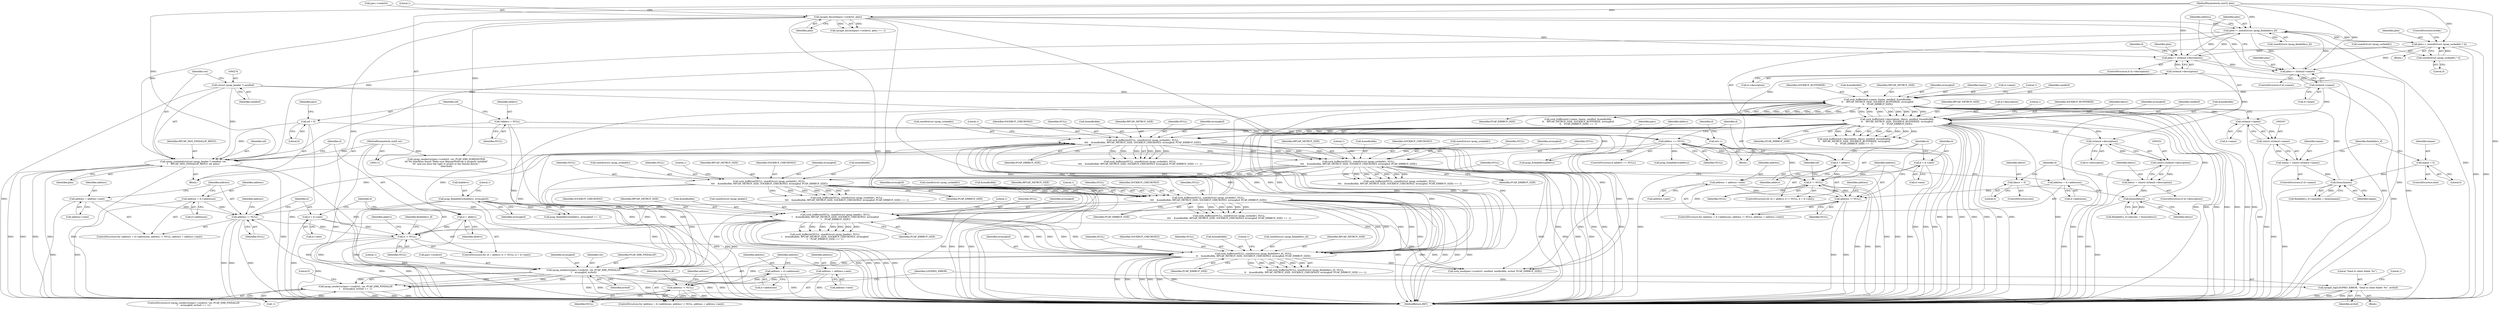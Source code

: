 digraph "1_libpcap_617b12c0339db4891d117b661982126c495439ea@API" {
"1000632" [label="(Call,rpcap_senderror(pars->sockctrl, ver, PCAP_ERR_FINDALLIF,\n\t    errmsgbuf, errbuf))"];
"1000137" [label="(Call,rpcapd_discard(pars->sockctrl, plen))"];
"1000115" [label="(MethodParameterIn,uint32 plen)"];
"1000272" [label="(Call,rpcap_createhdr((struct rpcap_header *) sendbuf, ver,\n\t    RPCAP_MSG_FINDALLIF_REPLY, nif, plen))"];
"1000273" [label="(Call,(struct rpcap_header *) sendbuf)"];
"1000113" [label="(MethodParameterIn,uint8 ver)"];
"1000132" [label="(Call,nif = 0)"];
"1000197" [label="(Call,nif++)"];
"1000247" [label="(Call,plen+= (sizeof(struct rpcap_sockaddr) * 4))"];
"1000249" [label="(Call,sizeof(struct rpcap_sockaddr) * 4)"];
"1000219" [label="(Call,plen+= sizeof(struct rpcap_findalldevs_if))"];
"1000213" [label="(Call,plen+= strlen(d->name))"];
"1000215" [label="(Call,strlen(d->name))"];
"1000203" [label="(Call,plen+= strlen(d->description))"];
"1000205" [label="(Call,strlen(d->description))"];
"1000484" [label="(Call,sock_bufferize(NULL, sizeof(struct rpcap_sockaddr), NULL,\n\t\t\t\t    &sendbufidx, RPCAP_NETBUF_SIZE, SOCKBUF_CHECKONLY, errmsgbuf, PCAP_ERRBUF_SIZE))"];
"1000455" [label="(Call,address != NULL)"];
"1000458" [label="(Call,address = address->next)"];
"1000450" [label="(Call,address = d->addresses)"];
"1000382" [label="(Call,address != NULL)"];
"1000377" [label="(Call,address = d->addresses)"];
"1000385" [label="(Call,address = address->next)"];
"1000305" [label="(Call,sock_bufferize(NULL, sizeof(struct rpcap_findalldevs_if), NULL,\n\t\t    &sendbufidx, RPCAP_NETBUF_SIZE, SOCKBUF_CHECKONLY, errmsgbuf, PCAP_ERRBUF_SIZE))"];
"1000284" [label="(Call,d != NULL)"];
"1000281" [label="(Call,d = alldevs)"];
"1000158" [label="(Call,alldevs == NULL)"];
"1000125" [label="(Call,*alldevs = NULL)"];
"1000287" [label="(Call,d = d->next)"];
"1000258" [label="(Call,sock_bufferize(NULL, sizeof(struct rpcap_header), NULL,\n\t    &sendbufidx, RPCAP_NETBUF_SIZE, SOCKBUF_CHECKONLY, errmsgbuf,\n\t    PCAP_ERRBUF_SIZE))"];
"1000188" [label="(Call,d != NULL)"];
"1000185" [label="(Call,d = alldevs)"];
"1000191" [label="(Call,d = d->next)"];
"1000229" [label="(Call,address != NULL)"];
"1000224" [label="(Call,address = d->addresses)"];
"1000232" [label="(Call,address = address->next)"];
"1000150" [label="(Call,pcap_findalldevs(&alldevs, errmsgbuf))"];
"1000577" [label="(Call,sock_bufferize(NULL, sizeof(struct rpcap_sockaddr), NULL,\n\t\t\t\t    &sendbufidx, RPCAP_NETBUF_SIZE, SOCKBUF_CHECKONLY, errmsgbuf, PCAP_ERRBUF_SIZE))"];
"1000546" [label="(Call,sock_bufferize(NULL, sizeof(struct rpcap_sockaddr), NULL,\n\t\t\t\t    &sendbufidx, RPCAP_NETBUF_SIZE, SOCKBUF_CHECKONLY, errmsgbuf, PCAP_ERRBUF_SIZE))"];
"1000515" [label="(Call,sock_bufferize(NULL, sizeof(struct rpcap_sockaddr), NULL,\n\t\t\t\t    &sendbufidx, RPCAP_NETBUF_SIZE, SOCKBUF_CHECKONLY, errmsgbuf, PCAP_ERRBUF_SIZE))"];
"1000434" [label="(Call,sock_bufferize(d->description, ldescr, sendbuf, &sendbufidx,\n\t\t    RPCAP_NETBUF_SIZE, SOCKBUF_BUFFERIZE, errmsgbuf,\n\t\t    PCAP_ERRBUF_SIZE))"];
"1000332" [label="(Call,strlen(d->description))"];
"1000360" [label="(Call,htons(ldescr))"];
"1000337" [label="(Call,ldescr = 0)"];
"1000328" [label="(Call,ldescr = (short) strlen(d->description))"];
"1000330" [label="(Call,(short) strlen(d->description))"];
"1000417" [label="(Call,sock_bufferize(d->name, lname, sendbuf, &sendbufidx,\n\t\t    RPCAP_NETBUF_SIZE, SOCKBUF_BUFFERIZE, errmsgbuf,\n\t\t    PCAP_ERRBUF_SIZE))"];
"1000348" [label="(Call,strlen(d->name))"];
"1000366" [label="(Call,htons(lname))"];
"1000353" [label="(Call,lname = 0)"];
"1000344" [label="(Call,lname = (short) strlen(d->name))"];
"1000346" [label="(Call,(short) strlen(d->name))"];
"1000631" [label="(Call,rpcap_senderror(pars->sockctrl, ver, PCAP_ERR_FINDALLIF,\n\t    errmsgbuf, errbuf) == -1)"];
"1000643" [label="(Call,rpcapd_log(LOGPRIO_ERROR, \"Send to client failed: %s\", errbuf))"];
"1000385" [label="(Call,address = address->next)"];
"1000486" [label="(Call,sizeof(struct rpcap_sockaddr))"];
"1000445" [label="(Identifier,PCAP_ERRBUF_SIZE)"];
"1000349" [label="(Call,d->name)"];
"1000220" [label="(Identifier,plen)"];
"1000315" [label="(Identifier,PCAP_ERRBUF_SIZE)"];
"1000258" [label="(Call,sock_bufferize(NULL, sizeof(struct rpcap_header), NULL,\n\t    &sendbufidx, RPCAP_NETBUF_SIZE, SOCKBUF_CHECKONLY, errmsgbuf,\n\t    PCAP_ERRBUF_SIZE))"];
"1000646" [label="(Identifier,errbuf)"];
"1000314" [label="(Identifier,errmsgbuf)"];
"1000186" [label="(Identifier,d)"];
"1000257" [label="(Call,sock_bufferize(NULL, sizeof(struct rpcap_header), NULL,\n\t    &sendbufidx, RPCAP_NETBUF_SIZE, SOCKBUF_CHECKONLY, errmsgbuf,\n\t    PCAP_ERRBUF_SIZE) == -1)"];
"1000273" [label="(Call,(struct rpcap_header *) sendbuf)"];
"1000232" [label="(Call,address = address->next)"];
"1000151" [label="(Call,&alldevs)"];
"1000522" [label="(Identifier,RPCAP_NETBUF_SIZE)"];
"1000137" [label="(Call,rpcapd_discard(pars->sockctrl, plen))"];
"1000422" [label="(Identifier,sendbuf)"];
"1000386" [label="(Identifier,address)"];
"1000270" [label="(Literal,1)"];
"1000652" [label="(MethodReturn,RET)"];
"1000277" [label="(Identifier,RPCAP_MSG_FINDALLIF_REPLY)"];
"1000141" [label="(Identifier,plen)"];
"1000213" [label="(Call,plen+= strlen(d->name))"];
"1000219" [label="(Call,plen+= sizeof(struct rpcap_findalldevs_if))"];
"1000636" [label="(Identifier,ver)"];
"1000468" [label="(Identifier,address)"];
"1000494" [label="(Identifier,PCAP_ERRBUF_SIZE)"];
"1000548" [label="(Call,sizeof(struct rpcap_sockaddr))"];
"1000346" [label="(Call,(short) strlen(d->name))"];
"1000460" [label="(Call,address->next)"];
"1000211" [label="(Identifier,d)"];
"1000344" [label="(Call,lname = (short) strlen(d->name))"];
"1000265" [label="(Identifier,RPCAP_NETBUF_SIZE)"];
"1000304" [label="(Call,sock_bufferize(NULL, sizeof(struct rpcap_findalldevs_if), NULL,\n\t\t    &sendbufidx, RPCAP_NETBUF_SIZE, SOCKBUF_CHECKONLY, errmsgbuf, PCAP_ERRBUF_SIZE) == -1)"];
"1000514" [label="(Call,sock_bufferize(NULL, sizeof(struct rpcap_sockaddr), NULL,\n\t\t\t\t    &sendbufidx, RPCAP_NETBUF_SIZE, SOCKBUF_CHECKONLY, errmsgbuf, PCAP_ERRBUF_SIZE) == -1)"];
"1000275" [label="(Identifier,sendbuf)"];
"1000233" [label="(Identifier,address)"];
"1000116" [label="(Block,)"];
"1000241" [label="(Identifier,address)"];
"1000587" [label="(Identifier,PCAP_ERRBUF_SIZE)"];
"1000426" [label="(Identifier,SOCKBUF_BUFFERIZE)"];
"1000578" [label="(Identifier,NULL)"];
"1000115" [label="(MethodParameterIn,uint32 plen)"];
"1000306" [label="(Identifier,NULL)"];
"1000585" [label="(Identifier,SOCKBUF_CHECKONLY)"];
"1000639" [label="(Identifier,errbuf)"];
"1000132" [label="(Call,nif = 0)"];
"1000313" [label="(Identifier,SOCKBUF_CHECKONLY)"];
"1000447" [label="(Literal,1)"];
"1000209" [label="(ControlStructure,if (d->name))"];
"1000234" [label="(Call,address->next)"];
"1000356" [label="(Call,findalldevs_if->desclen = htons(ldescr))"];
"1000484" [label="(Call,sock_bufferize(NULL, sizeof(struct rpcap_sockaddr), NULL,\n\t\t\t\t    &sendbufidx, RPCAP_NETBUF_SIZE, SOCKBUF_CHECKONLY, errmsgbuf, PCAP_ERRBUF_SIZE))"];
"1000328" [label="(Call,ldescr = (short) strlen(d->description))"];
"1000379" [label="(Call,d->addresses)"];
"1000581" [label="(Identifier,NULL)"];
"1000352" [label="(ControlStructure,else)"];
"1000456" [label="(Identifier,address)"];
"1000126" [label="(Identifier,alldevs)"];
"1000637" [label="(Identifier,PCAP_ERR_FINDALLIF)"];
"1000287" [label="(Call,d = d->next)"];
"1000362" [label="(Call,findalldevs_if->namelen = htons(lname))"];
"1000247" [label="(Call,plen+= (sizeof(struct rpcap_sockaddr) * 4))"];
"1000649" [label="(Literal,1)"];
"1000367" [label="(Identifier,lname)"];
"1000143" [label="(Literal,1)"];
"1000252" [label="(Literal,4)"];
"1000496" [label="(Literal,1)"];
"1000215" [label="(Call,strlen(d->name))"];
"1000483" [label="(Call,sock_bufferize(NULL, sizeof(struct rpcap_sockaddr), NULL,\n\t\t\t\t    &sendbufidx, RPCAP_NETBUF_SIZE, SOCKBUF_CHECKONLY, errmsgbuf, PCAP_ERRBUF_SIZE) == -1)"];
"1000205" [label="(Call,strlen(d->description))"];
"1000206" [label="(Call,d->description)"];
"1000248" [label="(Identifier,plen)"];
"1000458" [label="(Call,address = address->next)"];
"1000527" [label="(Literal,1)"];
"1000443" [label="(Identifier,SOCKBUF_BUFFERIZE)"];
"1000189" [label="(Identifier,d)"];
"1000520" [label="(Call,&sendbufidx)"];
"1000340" [label="(ControlStructure,if (d->name))"];
"1000546" [label="(Call,sock_bufferize(NULL, sizeof(struct rpcap_sockaddr), NULL,\n\t\t\t\t    &sendbufidx, RPCAP_NETBUF_SIZE, SOCKBUF_CHECKONLY, errmsgbuf, PCAP_ERRBUF_SIZE))"];
"1000164" [label="(Call,rpcap_senderror(pars->sockctrl, ver, PCAP_ERR_NOREMOTEIF,\n\t\t\t\"No interfaces found! Make sure libpcap/WinPcap is properly installed\"\n\t\t\t\" and you have the right to access to the remote device.\",\n\t\t\terrbuf))"];
"1000457" [label="(Identifier,NULL)"];
"1000136" [label="(Call,rpcapd_discard(pars->sockctrl, plen) == -1)"];
"1000309" [label="(Identifier,NULL)"];
"1000216" [label="(Call,d->name)"];
"1000160" [label="(Identifier,NULL)"];
"1000492" [label="(Identifier,SOCKBUF_CHECKONLY)"];
"1000631" [label="(Call,rpcap_senderror(pars->sockctrl, ver, PCAP_ERR_FINDALLIF,\n\t    errmsgbuf, errbuf) == -1)"];
"1000488" [label="(Identifier,NULL)"];
"1000452" [label="(Call,d->addresses)"];
"1000489" [label="(Call,&sendbufidx)"];
"1000433" [label="(Call,sock_bufferize(d->description, ldescr, sendbuf, &sendbufidx,\n\t\t    RPCAP_NETBUF_SIZE, SOCKBUF_BUFFERIZE, errmsgbuf,\n\t\t    PCAP_ERRBUF_SIZE) == -1)"];
"1000423" [label="(Call,&sendbufidx)"];
"1000451" [label="(Identifier,address)"];
"1000428" [label="(Identifier,PCAP_ERRBUF_SIZE)"];
"1000149" [label="(Call,pcap_findalldevs(&alldevs, errmsgbuf) == -1)"];
"1000244" [label="(Block,)"];
"1000272" [label="(Call,rpcap_createhdr((struct rpcap_header *) sendbuf, ver,\n\t    RPCAP_MSG_FINDALLIF_REPLY, nif, plen))"];
"1000383" [label="(Identifier,address)"];
"1000263" [label="(Call,&sendbufidx)"];
"1000226" [label="(Call,d->addresses)"];
"1000438" [label="(Identifier,ldescr)"];
"1000288" [label="(Identifier,d)"];
"1000192" [label="(Identifier,d)"];
"1000547" [label="(Identifier,NULL)"];
"1000260" [label="(Call,sizeof(struct rpcap_header))"];
"1000231" [label="(Identifier,NULL)"];
"1000642" [label="(Block,)"];
"1000361" [label="(Identifier,ldescr)"];
"1000644" [label="(Identifier,LOGPRIO_ERROR)"];
"1000558" [label="(Literal,1)"];
"1000378" [label="(Identifier,address)"];
"1000310" [label="(Call,&sendbufidx)"];
"1000523" [label="(Identifier,SOCKBUF_CHECKONLY)"];
"1000425" [label="(Identifier,RPCAP_NETBUF_SIZE)"];
"1000296" [label="(Identifier,findalldevs_if)"];
"1000285" [label="(Identifier,d)"];
"1000444" [label="(Identifier,errmsgbuf)"];
"1000279" [label="(Identifier,plen)"];
"1000348" [label="(Call,strlen(d->name))"];
"1000387" [label="(Call,address->next)"];
"1000250" [label="(Call,sizeof(struct rpcap_sockaddr))"];
"1000224" [label="(Call,address = d->addresses)"];
"1000330" [label="(Call,(short) strlen(d->description))"];
"1000586" [label="(Identifier,errmsgbuf)"];
"1000427" [label="(Identifier,errmsgbuf)"];
"1000491" [label="(Identifier,RPCAP_NETBUF_SIZE)"];
"1000345" [label="(Identifier,lname)"];
"1000281" [label="(Call,d = alldevs)"];
"1000602" [label="(Identifier,alldevs)"];
"1000366" [label="(Call,htons(lname))"];
"1000360" [label="(Call,htons(ldescr))"];
"1000249" [label="(Call,sizeof(struct rpcap_sockaddr) * 4)"];
"1000545" [label="(Call,sock_bufferize(NULL, sizeof(struct rpcap_sockaddr), NULL,\n\t\t\t\t    &sendbufidx, RPCAP_NETBUF_SIZE, SOCKBUF_CHECKONLY, errmsgbuf, PCAP_ERRBUF_SIZE) == -1)"];
"1000517" [label="(Call,sizeof(struct rpcap_sockaddr))"];
"1000157" [label="(ControlStructure,if (alldevs == NULL))"];
"1000155" [label="(Literal,1)"];
"1000553" [label="(Identifier,RPCAP_NETBUF_SIZE)"];
"1000204" [label="(Identifier,plen)"];
"1000485" [label="(Identifier,NULL)"];
"1000305" [label="(Call,sock_bufferize(NULL, sizeof(struct rpcap_findalldevs_if), NULL,\n\t\t    &sendbufidx, RPCAP_NETBUF_SIZE, SOCKBUF_CHECKONLY, errmsgbuf, PCAP_ERRBUF_SIZE))"];
"1000190" [label="(Identifier,NULL)"];
"1000337" [label="(Call,ldescr = 0)"];
"1000449" [label="(ControlStructure,for (address = d->addresses; address != NULL; address = address->next))"];
"1000289" [label="(Call,d->next)"];
"1000354" [label="(Identifier,lname)"];
"1000409" [label="(Identifier,findalldevs_if)"];
"1000376" [label="(ControlStructure,for (address = d->addresses; address != NULL; address = address->next))"];
"1000230" [label="(Identifier,address)"];
"1000153" [label="(Identifier,errmsgbuf)"];
"1000133" [label="(Identifier,nif)"];
"1000554" [label="(Identifier,SOCKBUF_CHECKONLY)"];
"1000127" [label="(Identifier,NULL)"];
"1000421" [label="(Identifier,lname)"];
"1000282" [label="(Identifier,d)"];
"1000329" [label="(Identifier,ldescr)"];
"1000253" [label="(ControlStructure,break;)"];
"1000338" [label="(Identifier,ldescr)"];
"1000268" [label="(Identifier,PCAP_ERRBUF_SIZE)"];
"1000525" [label="(Identifier,PCAP_ERRBUF_SIZE)"];
"1000283" [label="(Identifier,alldevs)"];
"1000358" [label="(Identifier,findalldevs_if)"];
"1000134" [label="(Literal,0)"];
"1000280" [label="(ControlStructure,for (d = alldevs; d != NULL; d = d->next))"];
"1000516" [label="(Identifier,NULL)"];
"1000276" [label="(Identifier,ver)"];
"1000524" [label="(Identifier,errmsgbuf)"];
"1000417" [label="(Call,sock_bufferize(d->name, lname, sendbuf, &sendbufidx,\n\t\t    RPCAP_NETBUF_SIZE, SOCKBUF_BUFFERIZE, errmsgbuf,\n\t\t    PCAP_ERRBUF_SIZE))"];
"1000317" [label="(Literal,1)"];
"1000150" [label="(Call,pcap_findalldevs(&alldevs, errmsgbuf))"];
"1000601" [label="(Call,pcap_freealldevs(alldevs))"];
"1000394" [label="(Identifier,address)"];
"1000259" [label="(Identifier,NULL)"];
"1000158" [label="(Call,alldevs == NULL)"];
"1000336" [label="(ControlStructure,else)"];
"1000262" [label="(Identifier,NULL)"];
"1000384" [label="(Identifier,NULL)"];
"1000579" [label="(Call,sizeof(struct rpcap_sockaddr))"];
"1000515" [label="(Call,sock_bufferize(NULL, sizeof(struct rpcap_sockaddr), NULL,\n\t\t\t\t    &sendbufidx, RPCAP_NETBUF_SIZE, SOCKBUF_CHECKONLY, errmsgbuf, PCAP_ERRBUF_SIZE))"];
"1000641" [label="(Literal,1)"];
"1000582" [label="(Call,&sendbufidx)"];
"1000519" [label="(Identifier,NULL)"];
"1000342" [label="(Identifier,d)"];
"1000324" [label="(ControlStructure,if (d->description))"];
"1000278" [label="(Identifier,nif)"];
"1000439" [label="(Identifier,sendbuf)"];
"1000197" [label="(Call,nif++)"];
"1000139" [label="(Identifier,pars)"];
"1000166" [label="(Identifier,pars)"];
"1000188" [label="(Call,d != NULL)"];
"1000382" [label="(Call,address != NULL)"];
"1000198" [label="(Identifier,nif)"];
"1000307" [label="(Call,sizeof(struct rpcap_findalldevs_if))"];
"1000196" [label="(Block,)"];
"1000355" [label="(Literal,0)"];
"1000633" [label="(Call,pars->sockctrl)"];
"1000221" [label="(Call,sizeof(struct rpcap_findalldevs_if))"];
"1000267" [label="(Identifier,errmsgbuf)"];
"1000191" [label="(Call,d = d->next)"];
"1000643" [label="(Call,rpcapd_log(LOGPRIO_ERROR, \"Send to client failed: %s\", errbuf))"];
"1000577" [label="(Call,sock_bufferize(NULL, sizeof(struct rpcap_sockaddr), NULL,\n\t\t\t\t    &sendbufidx, RPCAP_NETBUF_SIZE, SOCKBUF_CHECKONLY, errmsgbuf, PCAP_ERRBUF_SIZE))"];
"1000576" [label="(Call,sock_bufferize(NULL, sizeof(struct rpcap_sockaddr), NULL,\n\t\t\t\t    &sendbufidx, RPCAP_NETBUF_SIZE, SOCKBUF_CHECKONLY, errmsgbuf, PCAP_ERRBUF_SIZE) == -1)"];
"1000223" [label="(ControlStructure,for (address = d->addresses; address != NULL; address = address->next))"];
"1000584" [label="(Identifier,RPCAP_NETBUF_SIZE)"];
"1000555" [label="(Identifier,errmsgbuf)"];
"1000416" [label="(Call,sock_bufferize(d->name, lname, sendbuf, &sendbufidx,\n\t\t    RPCAP_NETBUF_SIZE, SOCKBUF_BUFFERIZE, errmsgbuf,\n\t\t    PCAP_ERRBUF_SIZE) == -1)"];
"1000332" [label="(Call,strlen(d->description))"];
"1000628" [label="(Call,pcap_freealldevs(alldevs))"];
"1000284" [label="(Call,d != NULL)"];
"1000225" [label="(Identifier,address)"];
"1000286" [label="(Identifier,NULL)"];
"1000113" [label="(MethodParameterIn,uint8 ver)"];
"1000184" [label="(ControlStructure,for (d = alldevs; d != NULL; d = d->next))"];
"1000353" [label="(Call,lname = 0)"];
"1000418" [label="(Call,d->name)"];
"1000138" [label="(Call,pars->sockctrl)"];
"1000214" [label="(Identifier,plen)"];
"1000589" [label="(Literal,1)"];
"1000203" [label="(Call,plen+= strlen(d->description))"];
"1000312" [label="(Identifier,RPCAP_NETBUF_SIZE)"];
"1000229" [label="(Call,address != NULL)"];
"1000266" [label="(Identifier,SOCKBUF_CHECKONLY)"];
"1000638" [label="(Identifier,errmsgbuf)"];
"1000632" [label="(Call,rpcap_senderror(pars->sockctrl, ver, PCAP_ERR_FINDALLIF,\n\t    errmsgbuf, errbuf))"];
"1000159" [label="(Identifier,alldevs)"];
"1000125" [label="(Call,*alldevs = NULL)"];
"1000187" [label="(Identifier,alldevs)"];
"1000556" [label="(Identifier,PCAP_ERRBUF_SIZE)"];
"1000377" [label="(Call,address = d->addresses)"];
"1000630" [label="(ControlStructure,if (rpcap_senderror(pars->sockctrl, ver, PCAP_ERR_FINDALLIF,\n\t    errmsgbuf, errbuf) == -1))"];
"1000551" [label="(Call,&sendbufidx)"];
"1000493" [label="(Identifier,errmsgbuf)"];
"1000645" [label="(Literal,\"Send to client failed: %s\")"];
"1000434" [label="(Call,sock_bufferize(d->description, ldescr, sendbuf, &sendbufidx,\n\t\t    RPCAP_NETBUF_SIZE, SOCKBUF_BUFFERIZE, errmsgbuf,\n\t\t    PCAP_ERRBUF_SIZE))"];
"1000201" [label="(Identifier,d)"];
"1000450" [label="(Call,address = d->addresses)"];
"1000430" [label="(Literal,1)"];
"1000550" [label="(Identifier,NULL)"];
"1000440" [label="(Call,&sendbufidx)"];
"1000455" [label="(Call,address != NULL)"];
"1000333" [label="(Call,d->description)"];
"1000651" [label="(Literal,0)"];
"1000640" [label="(Call,-1)"];
"1000339" [label="(Literal,0)"];
"1000459" [label="(Identifier,address)"];
"1000442" [label="(Identifier,RPCAP_NETBUF_SIZE)"];
"1000185" [label="(Call,d = alldevs)"];
"1000199" [label="(ControlStructure,if (d->description))"];
"1000193" [label="(Call,d->next)"];
"1000435" [label="(Call,d->description)"];
"1000605" [label="(Call,sock_send(pars->sockctrl, sendbuf, sendbufidx, errbuf, PCAP_ERRBUF_SIZE))"];
"1000632" -> "1000631"  [label="AST: "];
"1000632" -> "1000639"  [label="CFG: "];
"1000633" -> "1000632"  [label="AST: "];
"1000636" -> "1000632"  [label="AST: "];
"1000637" -> "1000632"  [label="AST: "];
"1000638" -> "1000632"  [label="AST: "];
"1000639" -> "1000632"  [label="AST: "];
"1000641" -> "1000632"  [label="CFG: "];
"1000632" -> "1000652"  [label="DDG: "];
"1000632" -> "1000652"  [label="DDG: "];
"1000632" -> "1000652"  [label="DDG: "];
"1000632" -> "1000652"  [label="DDG: "];
"1000632" -> "1000652"  [label="DDG: "];
"1000632" -> "1000631"  [label="DDG: "];
"1000632" -> "1000631"  [label="DDG: "];
"1000632" -> "1000631"  [label="DDG: "];
"1000632" -> "1000631"  [label="DDG: "];
"1000632" -> "1000631"  [label="DDG: "];
"1000137" -> "1000632"  [label="DDG: "];
"1000272" -> "1000632"  [label="DDG: "];
"1000113" -> "1000632"  [label="DDG: "];
"1000484" -> "1000632"  [label="DDG: "];
"1000577" -> "1000632"  [label="DDG: "];
"1000150" -> "1000632"  [label="DDG: "];
"1000305" -> "1000632"  [label="DDG: "];
"1000434" -> "1000632"  [label="DDG: "];
"1000417" -> "1000632"  [label="DDG: "];
"1000515" -> "1000632"  [label="DDG: "];
"1000546" -> "1000632"  [label="DDG: "];
"1000258" -> "1000632"  [label="DDG: "];
"1000632" -> "1000643"  [label="DDG: "];
"1000137" -> "1000136"  [label="AST: "];
"1000137" -> "1000141"  [label="CFG: "];
"1000138" -> "1000137"  [label="AST: "];
"1000141" -> "1000137"  [label="AST: "];
"1000143" -> "1000137"  [label="CFG: "];
"1000137" -> "1000652"  [label="DDG: "];
"1000137" -> "1000652"  [label="DDG: "];
"1000137" -> "1000136"  [label="DDG: "];
"1000137" -> "1000136"  [label="DDG: "];
"1000115" -> "1000137"  [label="DDG: "];
"1000137" -> "1000164"  [label="DDG: "];
"1000137" -> "1000203"  [label="DDG: "];
"1000137" -> "1000213"  [label="DDG: "];
"1000137" -> "1000219"  [label="DDG: "];
"1000137" -> "1000272"  [label="DDG: "];
"1000137" -> "1000605"  [label="DDG: "];
"1000115" -> "1000112"  [label="AST: "];
"1000115" -> "1000652"  [label="DDG: "];
"1000115" -> "1000203"  [label="DDG: "];
"1000115" -> "1000213"  [label="DDG: "];
"1000115" -> "1000219"  [label="DDG: "];
"1000115" -> "1000247"  [label="DDG: "];
"1000115" -> "1000272"  [label="DDG: "];
"1000272" -> "1000116"  [label="AST: "];
"1000272" -> "1000279"  [label="CFG: "];
"1000273" -> "1000272"  [label="AST: "];
"1000276" -> "1000272"  [label="AST: "];
"1000277" -> "1000272"  [label="AST: "];
"1000278" -> "1000272"  [label="AST: "];
"1000279" -> "1000272"  [label="AST: "];
"1000282" -> "1000272"  [label="CFG: "];
"1000272" -> "1000652"  [label="DDG: "];
"1000272" -> "1000652"  [label="DDG: "];
"1000272" -> "1000652"  [label="DDG: "];
"1000272" -> "1000652"  [label="DDG: "];
"1000272" -> "1000652"  [label="DDG: "];
"1000272" -> "1000652"  [label="DDG: "];
"1000273" -> "1000272"  [label="DDG: "];
"1000113" -> "1000272"  [label="DDG: "];
"1000132" -> "1000272"  [label="DDG: "];
"1000197" -> "1000272"  [label="DDG: "];
"1000247" -> "1000272"  [label="DDG: "];
"1000219" -> "1000272"  [label="DDG: "];
"1000273" -> "1000275"  [label="CFG: "];
"1000274" -> "1000273"  [label="AST: "];
"1000275" -> "1000273"  [label="AST: "];
"1000276" -> "1000273"  [label="CFG: "];
"1000273" -> "1000652"  [label="DDG: "];
"1000273" -> "1000417"  [label="DDG: "];
"1000273" -> "1000605"  [label="DDG: "];
"1000113" -> "1000112"  [label="AST: "];
"1000113" -> "1000652"  [label="DDG: "];
"1000113" -> "1000164"  [label="DDG: "];
"1000132" -> "1000116"  [label="AST: "];
"1000132" -> "1000134"  [label="CFG: "];
"1000133" -> "1000132"  [label="AST: "];
"1000134" -> "1000132"  [label="AST: "];
"1000139" -> "1000132"  [label="CFG: "];
"1000132" -> "1000652"  [label="DDG: "];
"1000132" -> "1000197"  [label="DDG: "];
"1000197" -> "1000196"  [label="AST: "];
"1000197" -> "1000198"  [label="CFG: "];
"1000198" -> "1000197"  [label="AST: "];
"1000201" -> "1000197"  [label="CFG: "];
"1000197" -> "1000652"  [label="DDG: "];
"1000247" -> "1000244"  [label="AST: "];
"1000247" -> "1000249"  [label="CFG: "];
"1000248" -> "1000247"  [label="AST: "];
"1000249" -> "1000247"  [label="AST: "];
"1000253" -> "1000247"  [label="CFG: "];
"1000247" -> "1000652"  [label="DDG: "];
"1000247" -> "1000652"  [label="DDG: "];
"1000247" -> "1000203"  [label="DDG: "];
"1000247" -> "1000213"  [label="DDG: "];
"1000247" -> "1000219"  [label="DDG: "];
"1000249" -> "1000247"  [label="DDG: "];
"1000219" -> "1000247"  [label="DDG: "];
"1000249" -> "1000252"  [label="CFG: "];
"1000250" -> "1000249"  [label="AST: "];
"1000252" -> "1000249"  [label="AST: "];
"1000219" -> "1000196"  [label="AST: "];
"1000219" -> "1000221"  [label="CFG: "];
"1000220" -> "1000219"  [label="AST: "];
"1000221" -> "1000219"  [label="AST: "];
"1000225" -> "1000219"  [label="CFG: "];
"1000219" -> "1000652"  [label="DDG: "];
"1000219" -> "1000203"  [label="DDG: "];
"1000219" -> "1000213"  [label="DDG: "];
"1000213" -> "1000219"  [label="DDG: "];
"1000203" -> "1000219"  [label="DDG: "];
"1000213" -> "1000209"  [label="AST: "];
"1000213" -> "1000215"  [label="CFG: "];
"1000214" -> "1000213"  [label="AST: "];
"1000215" -> "1000213"  [label="AST: "];
"1000220" -> "1000213"  [label="CFG: "];
"1000213" -> "1000652"  [label="DDG: "];
"1000215" -> "1000213"  [label="DDG: "];
"1000203" -> "1000213"  [label="DDG: "];
"1000215" -> "1000216"  [label="CFG: "];
"1000216" -> "1000215"  [label="AST: "];
"1000215" -> "1000652"  [label="DDG: "];
"1000215" -> "1000348"  [label="DDG: "];
"1000215" -> "1000417"  [label="DDG: "];
"1000203" -> "1000199"  [label="AST: "];
"1000203" -> "1000205"  [label="CFG: "];
"1000204" -> "1000203"  [label="AST: "];
"1000205" -> "1000203"  [label="AST: "];
"1000211" -> "1000203"  [label="CFG: "];
"1000203" -> "1000652"  [label="DDG: "];
"1000205" -> "1000203"  [label="DDG: "];
"1000205" -> "1000206"  [label="CFG: "];
"1000206" -> "1000205"  [label="AST: "];
"1000205" -> "1000652"  [label="DDG: "];
"1000205" -> "1000332"  [label="DDG: "];
"1000205" -> "1000434"  [label="DDG: "];
"1000484" -> "1000483"  [label="AST: "];
"1000484" -> "1000494"  [label="CFG: "];
"1000485" -> "1000484"  [label="AST: "];
"1000486" -> "1000484"  [label="AST: "];
"1000488" -> "1000484"  [label="AST: "];
"1000489" -> "1000484"  [label="AST: "];
"1000491" -> "1000484"  [label="AST: "];
"1000492" -> "1000484"  [label="AST: "];
"1000493" -> "1000484"  [label="AST: "];
"1000494" -> "1000484"  [label="AST: "];
"1000496" -> "1000484"  [label="CFG: "];
"1000484" -> "1000652"  [label="DDG: "];
"1000484" -> "1000652"  [label="DDG: "];
"1000484" -> "1000652"  [label="DDG: "];
"1000484" -> "1000652"  [label="DDG: "];
"1000484" -> "1000652"  [label="DDG: "];
"1000484" -> "1000483"  [label="DDG: "];
"1000484" -> "1000483"  [label="DDG: "];
"1000484" -> "1000483"  [label="DDG: "];
"1000484" -> "1000483"  [label="DDG: "];
"1000484" -> "1000483"  [label="DDG: "];
"1000484" -> "1000483"  [label="DDG: "];
"1000455" -> "1000484"  [label="DDG: "];
"1000434" -> "1000484"  [label="DDG: "];
"1000434" -> "1000484"  [label="DDG: "];
"1000434" -> "1000484"  [label="DDG: "];
"1000434" -> "1000484"  [label="DDG: "];
"1000577" -> "1000484"  [label="DDG: "];
"1000577" -> "1000484"  [label="DDG: "];
"1000577" -> "1000484"  [label="DDG: "];
"1000577" -> "1000484"  [label="DDG: "];
"1000577" -> "1000484"  [label="DDG: "];
"1000305" -> "1000484"  [label="DDG: "];
"1000484" -> "1000515"  [label="DDG: "];
"1000484" -> "1000515"  [label="DDG: "];
"1000484" -> "1000515"  [label="DDG: "];
"1000484" -> "1000515"  [label="DDG: "];
"1000484" -> "1000515"  [label="DDG: "];
"1000484" -> "1000515"  [label="DDG: "];
"1000455" -> "1000449"  [label="AST: "];
"1000455" -> "1000457"  [label="CFG: "];
"1000456" -> "1000455"  [label="AST: "];
"1000457" -> "1000455"  [label="AST: "];
"1000468" -> "1000455"  [label="CFG: "];
"1000288" -> "1000455"  [label="CFG: "];
"1000455" -> "1000652"  [label="DDG: "];
"1000455" -> "1000652"  [label="DDG: "];
"1000455" -> "1000652"  [label="DDG: "];
"1000455" -> "1000284"  [label="DDG: "];
"1000458" -> "1000455"  [label="DDG: "];
"1000450" -> "1000455"  [label="DDG: "];
"1000382" -> "1000455"  [label="DDG: "];
"1000577" -> "1000455"  [label="DDG: "];
"1000458" -> "1000449"  [label="AST: "];
"1000458" -> "1000460"  [label="CFG: "];
"1000459" -> "1000458"  [label="AST: "];
"1000460" -> "1000458"  [label="AST: "];
"1000456" -> "1000458"  [label="CFG: "];
"1000458" -> "1000652"  [label="DDG: "];
"1000450" -> "1000449"  [label="AST: "];
"1000450" -> "1000452"  [label="CFG: "];
"1000451" -> "1000450"  [label="AST: "];
"1000452" -> "1000450"  [label="AST: "];
"1000456" -> "1000450"  [label="CFG: "];
"1000450" -> "1000652"  [label="DDG: "];
"1000382" -> "1000376"  [label="AST: "];
"1000382" -> "1000384"  [label="CFG: "];
"1000383" -> "1000382"  [label="AST: "];
"1000384" -> "1000382"  [label="AST: "];
"1000394" -> "1000382"  [label="CFG: "];
"1000409" -> "1000382"  [label="CFG: "];
"1000382" -> "1000652"  [label="DDG: "];
"1000382" -> "1000652"  [label="DDG: "];
"1000382" -> "1000652"  [label="DDG: "];
"1000377" -> "1000382"  [label="DDG: "];
"1000385" -> "1000382"  [label="DDG: "];
"1000305" -> "1000382"  [label="DDG: "];
"1000377" -> "1000376"  [label="AST: "];
"1000377" -> "1000379"  [label="CFG: "];
"1000378" -> "1000377"  [label="AST: "];
"1000379" -> "1000377"  [label="AST: "];
"1000383" -> "1000377"  [label="CFG: "];
"1000377" -> "1000652"  [label="DDG: "];
"1000385" -> "1000376"  [label="AST: "];
"1000385" -> "1000387"  [label="CFG: "];
"1000386" -> "1000385"  [label="AST: "];
"1000387" -> "1000385"  [label="AST: "];
"1000383" -> "1000385"  [label="CFG: "];
"1000385" -> "1000652"  [label="DDG: "];
"1000305" -> "1000304"  [label="AST: "];
"1000305" -> "1000315"  [label="CFG: "];
"1000306" -> "1000305"  [label="AST: "];
"1000307" -> "1000305"  [label="AST: "];
"1000309" -> "1000305"  [label="AST: "];
"1000310" -> "1000305"  [label="AST: "];
"1000312" -> "1000305"  [label="AST: "];
"1000313" -> "1000305"  [label="AST: "];
"1000314" -> "1000305"  [label="AST: "];
"1000315" -> "1000305"  [label="AST: "];
"1000317" -> "1000305"  [label="CFG: "];
"1000305" -> "1000652"  [label="DDG: "];
"1000305" -> "1000652"  [label="DDG: "];
"1000305" -> "1000652"  [label="DDG: "];
"1000305" -> "1000652"  [label="DDG: "];
"1000305" -> "1000652"  [label="DDG: "];
"1000305" -> "1000652"  [label="DDG: "];
"1000305" -> "1000304"  [label="DDG: "];
"1000305" -> "1000304"  [label="DDG: "];
"1000305" -> "1000304"  [label="DDG: "];
"1000305" -> "1000304"  [label="DDG: "];
"1000305" -> "1000304"  [label="DDG: "];
"1000305" -> "1000304"  [label="DDG: "];
"1000284" -> "1000305"  [label="DDG: "];
"1000434" -> "1000305"  [label="DDG: "];
"1000434" -> "1000305"  [label="DDG: "];
"1000434" -> "1000305"  [label="DDG: "];
"1000434" -> "1000305"  [label="DDG: "];
"1000258" -> "1000305"  [label="DDG: "];
"1000258" -> "1000305"  [label="DDG: "];
"1000258" -> "1000305"  [label="DDG: "];
"1000258" -> "1000305"  [label="DDG: "];
"1000258" -> "1000305"  [label="DDG: "];
"1000577" -> "1000305"  [label="DDG: "];
"1000577" -> "1000305"  [label="DDG: "];
"1000577" -> "1000305"  [label="DDG: "];
"1000577" -> "1000305"  [label="DDG: "];
"1000577" -> "1000305"  [label="DDG: "];
"1000305" -> "1000417"  [label="DDG: "];
"1000305" -> "1000417"  [label="DDG: "];
"1000305" -> "1000417"  [label="DDG: "];
"1000305" -> "1000417"  [label="DDG: "];
"1000305" -> "1000605"  [label="DDG: "];
"1000284" -> "1000280"  [label="AST: "];
"1000284" -> "1000286"  [label="CFG: "];
"1000285" -> "1000284"  [label="AST: "];
"1000286" -> "1000284"  [label="AST: "];
"1000296" -> "1000284"  [label="CFG: "];
"1000602" -> "1000284"  [label="CFG: "];
"1000284" -> "1000652"  [label="DDG: "];
"1000284" -> "1000652"  [label="DDG: "];
"1000284" -> "1000652"  [label="DDG: "];
"1000281" -> "1000284"  [label="DDG: "];
"1000287" -> "1000284"  [label="DDG: "];
"1000258" -> "1000284"  [label="DDG: "];
"1000577" -> "1000284"  [label="DDG: "];
"1000281" -> "1000280"  [label="AST: "];
"1000281" -> "1000283"  [label="CFG: "];
"1000282" -> "1000281"  [label="AST: "];
"1000283" -> "1000281"  [label="AST: "];
"1000285" -> "1000281"  [label="CFG: "];
"1000281" -> "1000652"  [label="DDG: "];
"1000158" -> "1000281"  [label="DDG: "];
"1000158" -> "1000157"  [label="AST: "];
"1000158" -> "1000160"  [label="CFG: "];
"1000159" -> "1000158"  [label="AST: "];
"1000160" -> "1000158"  [label="AST: "];
"1000166" -> "1000158"  [label="CFG: "];
"1000186" -> "1000158"  [label="CFG: "];
"1000158" -> "1000652"  [label="DDG: "];
"1000158" -> "1000652"  [label="DDG: "];
"1000158" -> "1000652"  [label="DDG: "];
"1000125" -> "1000158"  [label="DDG: "];
"1000158" -> "1000185"  [label="DDG: "];
"1000158" -> "1000188"  [label="DDG: "];
"1000158" -> "1000601"  [label="DDG: "];
"1000158" -> "1000628"  [label="DDG: "];
"1000125" -> "1000116"  [label="AST: "];
"1000125" -> "1000127"  [label="CFG: "];
"1000126" -> "1000125"  [label="AST: "];
"1000127" -> "1000125"  [label="AST: "];
"1000133" -> "1000125"  [label="CFG: "];
"1000125" -> "1000652"  [label="DDG: "];
"1000125" -> "1000652"  [label="DDG: "];
"1000125" -> "1000628"  [label="DDG: "];
"1000287" -> "1000280"  [label="AST: "];
"1000287" -> "1000289"  [label="CFG: "];
"1000288" -> "1000287"  [label="AST: "];
"1000289" -> "1000287"  [label="AST: "];
"1000285" -> "1000287"  [label="CFG: "];
"1000287" -> "1000652"  [label="DDG: "];
"1000258" -> "1000257"  [label="AST: "];
"1000258" -> "1000268"  [label="CFG: "];
"1000259" -> "1000258"  [label="AST: "];
"1000260" -> "1000258"  [label="AST: "];
"1000262" -> "1000258"  [label="AST: "];
"1000263" -> "1000258"  [label="AST: "];
"1000265" -> "1000258"  [label="AST: "];
"1000266" -> "1000258"  [label="AST: "];
"1000267" -> "1000258"  [label="AST: "];
"1000268" -> "1000258"  [label="AST: "];
"1000270" -> "1000258"  [label="CFG: "];
"1000258" -> "1000652"  [label="DDG: "];
"1000258" -> "1000652"  [label="DDG: "];
"1000258" -> "1000652"  [label="DDG: "];
"1000258" -> "1000652"  [label="DDG: "];
"1000258" -> "1000652"  [label="DDG: "];
"1000258" -> "1000652"  [label="DDG: "];
"1000258" -> "1000257"  [label="DDG: "];
"1000258" -> "1000257"  [label="DDG: "];
"1000258" -> "1000257"  [label="DDG: "];
"1000258" -> "1000257"  [label="DDG: "];
"1000258" -> "1000257"  [label="DDG: "];
"1000258" -> "1000257"  [label="DDG: "];
"1000188" -> "1000258"  [label="DDG: "];
"1000229" -> "1000258"  [label="DDG: "];
"1000150" -> "1000258"  [label="DDG: "];
"1000258" -> "1000605"  [label="DDG: "];
"1000188" -> "1000184"  [label="AST: "];
"1000188" -> "1000190"  [label="CFG: "];
"1000189" -> "1000188"  [label="AST: "];
"1000190" -> "1000188"  [label="AST: "];
"1000198" -> "1000188"  [label="CFG: "];
"1000259" -> "1000188"  [label="CFG: "];
"1000188" -> "1000652"  [label="DDG: "];
"1000188" -> "1000652"  [label="DDG: "];
"1000185" -> "1000188"  [label="DDG: "];
"1000191" -> "1000188"  [label="DDG: "];
"1000229" -> "1000188"  [label="DDG: "];
"1000188" -> "1000229"  [label="DDG: "];
"1000185" -> "1000184"  [label="AST: "];
"1000185" -> "1000187"  [label="CFG: "];
"1000186" -> "1000185"  [label="AST: "];
"1000187" -> "1000185"  [label="AST: "];
"1000189" -> "1000185"  [label="CFG: "];
"1000185" -> "1000652"  [label="DDG: "];
"1000191" -> "1000184"  [label="AST: "];
"1000191" -> "1000193"  [label="CFG: "];
"1000192" -> "1000191"  [label="AST: "];
"1000193" -> "1000191"  [label="AST: "];
"1000189" -> "1000191"  [label="CFG: "];
"1000191" -> "1000652"  [label="DDG: "];
"1000229" -> "1000223"  [label="AST: "];
"1000229" -> "1000231"  [label="CFG: "];
"1000230" -> "1000229"  [label="AST: "];
"1000231" -> "1000229"  [label="AST: "];
"1000241" -> "1000229"  [label="CFG: "];
"1000192" -> "1000229"  [label="CFG: "];
"1000229" -> "1000652"  [label="DDG: "];
"1000229" -> "1000652"  [label="DDG: "];
"1000224" -> "1000229"  [label="DDG: "];
"1000232" -> "1000229"  [label="DDG: "];
"1000224" -> "1000223"  [label="AST: "];
"1000224" -> "1000226"  [label="CFG: "];
"1000225" -> "1000224"  [label="AST: "];
"1000226" -> "1000224"  [label="AST: "];
"1000230" -> "1000224"  [label="CFG: "];
"1000224" -> "1000652"  [label="DDG: "];
"1000232" -> "1000223"  [label="AST: "];
"1000232" -> "1000234"  [label="CFG: "];
"1000233" -> "1000232"  [label="AST: "];
"1000234" -> "1000232"  [label="AST: "];
"1000230" -> "1000232"  [label="CFG: "];
"1000232" -> "1000652"  [label="DDG: "];
"1000150" -> "1000149"  [label="AST: "];
"1000150" -> "1000153"  [label="CFG: "];
"1000151" -> "1000150"  [label="AST: "];
"1000153" -> "1000150"  [label="AST: "];
"1000155" -> "1000150"  [label="CFG: "];
"1000150" -> "1000652"  [label="DDG: "];
"1000150" -> "1000652"  [label="DDG: "];
"1000150" -> "1000149"  [label="DDG: "];
"1000150" -> "1000149"  [label="DDG: "];
"1000577" -> "1000576"  [label="AST: "];
"1000577" -> "1000587"  [label="CFG: "];
"1000578" -> "1000577"  [label="AST: "];
"1000579" -> "1000577"  [label="AST: "];
"1000581" -> "1000577"  [label="AST: "];
"1000582" -> "1000577"  [label="AST: "];
"1000584" -> "1000577"  [label="AST: "];
"1000585" -> "1000577"  [label="AST: "];
"1000586" -> "1000577"  [label="AST: "];
"1000587" -> "1000577"  [label="AST: "];
"1000589" -> "1000577"  [label="CFG: "];
"1000577" -> "1000652"  [label="DDG: "];
"1000577" -> "1000652"  [label="DDG: "];
"1000577" -> "1000652"  [label="DDG: "];
"1000577" -> "1000652"  [label="DDG: "];
"1000577" -> "1000652"  [label="DDG: "];
"1000577" -> "1000652"  [label="DDG: "];
"1000577" -> "1000576"  [label="DDG: "];
"1000577" -> "1000576"  [label="DDG: "];
"1000577" -> "1000576"  [label="DDG: "];
"1000577" -> "1000576"  [label="DDG: "];
"1000577" -> "1000576"  [label="DDG: "];
"1000577" -> "1000576"  [label="DDG: "];
"1000546" -> "1000577"  [label="DDG: "];
"1000546" -> "1000577"  [label="DDG: "];
"1000546" -> "1000577"  [label="DDG: "];
"1000546" -> "1000577"  [label="DDG: "];
"1000546" -> "1000577"  [label="DDG: "];
"1000546" -> "1000577"  [label="DDG: "];
"1000577" -> "1000605"  [label="DDG: "];
"1000546" -> "1000545"  [label="AST: "];
"1000546" -> "1000556"  [label="CFG: "];
"1000547" -> "1000546"  [label="AST: "];
"1000548" -> "1000546"  [label="AST: "];
"1000550" -> "1000546"  [label="AST: "];
"1000551" -> "1000546"  [label="AST: "];
"1000553" -> "1000546"  [label="AST: "];
"1000554" -> "1000546"  [label="AST: "];
"1000555" -> "1000546"  [label="AST: "];
"1000556" -> "1000546"  [label="AST: "];
"1000558" -> "1000546"  [label="CFG: "];
"1000546" -> "1000652"  [label="DDG: "];
"1000546" -> "1000652"  [label="DDG: "];
"1000546" -> "1000652"  [label="DDG: "];
"1000546" -> "1000652"  [label="DDG: "];
"1000546" -> "1000652"  [label="DDG: "];
"1000546" -> "1000545"  [label="DDG: "];
"1000546" -> "1000545"  [label="DDG: "];
"1000546" -> "1000545"  [label="DDG: "];
"1000546" -> "1000545"  [label="DDG: "];
"1000546" -> "1000545"  [label="DDG: "];
"1000546" -> "1000545"  [label="DDG: "];
"1000515" -> "1000546"  [label="DDG: "];
"1000515" -> "1000546"  [label="DDG: "];
"1000515" -> "1000546"  [label="DDG: "];
"1000515" -> "1000546"  [label="DDG: "];
"1000515" -> "1000546"  [label="DDG: "];
"1000515" -> "1000546"  [label="DDG: "];
"1000515" -> "1000514"  [label="AST: "];
"1000515" -> "1000525"  [label="CFG: "];
"1000516" -> "1000515"  [label="AST: "];
"1000517" -> "1000515"  [label="AST: "];
"1000519" -> "1000515"  [label="AST: "];
"1000520" -> "1000515"  [label="AST: "];
"1000522" -> "1000515"  [label="AST: "];
"1000523" -> "1000515"  [label="AST: "];
"1000524" -> "1000515"  [label="AST: "];
"1000525" -> "1000515"  [label="AST: "];
"1000527" -> "1000515"  [label="CFG: "];
"1000515" -> "1000652"  [label="DDG: "];
"1000515" -> "1000652"  [label="DDG: "];
"1000515" -> "1000652"  [label="DDG: "];
"1000515" -> "1000652"  [label="DDG: "];
"1000515" -> "1000652"  [label="DDG: "];
"1000515" -> "1000514"  [label="DDG: "];
"1000515" -> "1000514"  [label="DDG: "];
"1000515" -> "1000514"  [label="DDG: "];
"1000515" -> "1000514"  [label="DDG: "];
"1000515" -> "1000514"  [label="DDG: "];
"1000515" -> "1000514"  [label="DDG: "];
"1000434" -> "1000433"  [label="AST: "];
"1000434" -> "1000445"  [label="CFG: "];
"1000435" -> "1000434"  [label="AST: "];
"1000438" -> "1000434"  [label="AST: "];
"1000439" -> "1000434"  [label="AST: "];
"1000440" -> "1000434"  [label="AST: "];
"1000442" -> "1000434"  [label="AST: "];
"1000443" -> "1000434"  [label="AST: "];
"1000444" -> "1000434"  [label="AST: "];
"1000445" -> "1000434"  [label="AST: "];
"1000447" -> "1000434"  [label="CFG: "];
"1000434" -> "1000652"  [label="DDG: "];
"1000434" -> "1000652"  [label="DDG: "];
"1000434" -> "1000652"  [label="DDG: "];
"1000434" -> "1000652"  [label="DDG: "];
"1000434" -> "1000652"  [label="DDG: "];
"1000434" -> "1000652"  [label="DDG: "];
"1000434" -> "1000652"  [label="DDG: "];
"1000434" -> "1000652"  [label="DDG: "];
"1000434" -> "1000332"  [label="DDG: "];
"1000434" -> "1000417"  [label="DDG: "];
"1000434" -> "1000417"  [label="DDG: "];
"1000434" -> "1000433"  [label="DDG: "];
"1000434" -> "1000433"  [label="DDG: "];
"1000434" -> "1000433"  [label="DDG: "];
"1000434" -> "1000433"  [label="DDG: "];
"1000434" -> "1000433"  [label="DDG: "];
"1000434" -> "1000433"  [label="DDG: "];
"1000434" -> "1000433"  [label="DDG: "];
"1000434" -> "1000433"  [label="DDG: "];
"1000332" -> "1000434"  [label="DDG: "];
"1000360" -> "1000434"  [label="DDG: "];
"1000417" -> "1000434"  [label="DDG: "];
"1000417" -> "1000434"  [label="DDG: "];
"1000417" -> "1000434"  [label="DDG: "];
"1000417" -> "1000434"  [label="DDG: "];
"1000417" -> "1000434"  [label="DDG: "];
"1000417" -> "1000434"  [label="DDG: "];
"1000434" -> "1000605"  [label="DDG: "];
"1000434" -> "1000605"  [label="DDG: "];
"1000332" -> "1000330"  [label="AST: "];
"1000332" -> "1000333"  [label="CFG: "];
"1000333" -> "1000332"  [label="AST: "];
"1000330" -> "1000332"  [label="CFG: "];
"1000332" -> "1000652"  [label="DDG: "];
"1000332" -> "1000330"  [label="DDG: "];
"1000360" -> "1000356"  [label="AST: "];
"1000360" -> "1000361"  [label="CFG: "];
"1000361" -> "1000360"  [label="AST: "];
"1000356" -> "1000360"  [label="CFG: "];
"1000360" -> "1000652"  [label="DDG: "];
"1000360" -> "1000356"  [label="DDG: "];
"1000337" -> "1000360"  [label="DDG: "];
"1000328" -> "1000360"  [label="DDG: "];
"1000337" -> "1000336"  [label="AST: "];
"1000337" -> "1000339"  [label="CFG: "];
"1000338" -> "1000337"  [label="AST: "];
"1000339" -> "1000337"  [label="AST: "];
"1000342" -> "1000337"  [label="CFG: "];
"1000328" -> "1000324"  [label="AST: "];
"1000328" -> "1000330"  [label="CFG: "];
"1000329" -> "1000328"  [label="AST: "];
"1000330" -> "1000328"  [label="AST: "];
"1000342" -> "1000328"  [label="CFG: "];
"1000328" -> "1000652"  [label="DDG: "];
"1000330" -> "1000328"  [label="DDG: "];
"1000331" -> "1000330"  [label="AST: "];
"1000330" -> "1000652"  [label="DDG: "];
"1000417" -> "1000416"  [label="AST: "];
"1000417" -> "1000428"  [label="CFG: "];
"1000418" -> "1000417"  [label="AST: "];
"1000421" -> "1000417"  [label="AST: "];
"1000422" -> "1000417"  [label="AST: "];
"1000423" -> "1000417"  [label="AST: "];
"1000425" -> "1000417"  [label="AST: "];
"1000426" -> "1000417"  [label="AST: "];
"1000427" -> "1000417"  [label="AST: "];
"1000428" -> "1000417"  [label="AST: "];
"1000430" -> "1000417"  [label="CFG: "];
"1000417" -> "1000652"  [label="DDG: "];
"1000417" -> "1000652"  [label="DDG: "];
"1000417" -> "1000652"  [label="DDG: "];
"1000417" -> "1000652"  [label="DDG: "];
"1000417" -> "1000652"  [label="DDG: "];
"1000417" -> "1000652"  [label="DDG: "];
"1000417" -> "1000652"  [label="DDG: "];
"1000417" -> "1000348"  [label="DDG: "];
"1000417" -> "1000416"  [label="DDG: "];
"1000417" -> "1000416"  [label="DDG: "];
"1000417" -> "1000416"  [label="DDG: "];
"1000417" -> "1000416"  [label="DDG: "];
"1000417" -> "1000416"  [label="DDG: "];
"1000417" -> "1000416"  [label="DDG: "];
"1000417" -> "1000416"  [label="DDG: "];
"1000417" -> "1000416"  [label="DDG: "];
"1000348" -> "1000417"  [label="DDG: "];
"1000366" -> "1000417"  [label="DDG: "];
"1000348" -> "1000346"  [label="AST: "];
"1000348" -> "1000349"  [label="CFG: "];
"1000349" -> "1000348"  [label="AST: "];
"1000346" -> "1000348"  [label="CFG: "];
"1000348" -> "1000652"  [label="DDG: "];
"1000348" -> "1000346"  [label="DDG: "];
"1000366" -> "1000362"  [label="AST: "];
"1000366" -> "1000367"  [label="CFG: "];
"1000367" -> "1000366"  [label="AST: "];
"1000362" -> "1000366"  [label="CFG: "];
"1000366" -> "1000652"  [label="DDG: "];
"1000366" -> "1000362"  [label="DDG: "];
"1000353" -> "1000366"  [label="DDG: "];
"1000344" -> "1000366"  [label="DDG: "];
"1000353" -> "1000352"  [label="AST: "];
"1000353" -> "1000355"  [label="CFG: "];
"1000354" -> "1000353"  [label="AST: "];
"1000355" -> "1000353"  [label="AST: "];
"1000358" -> "1000353"  [label="CFG: "];
"1000344" -> "1000340"  [label="AST: "];
"1000344" -> "1000346"  [label="CFG: "];
"1000345" -> "1000344"  [label="AST: "];
"1000346" -> "1000344"  [label="AST: "];
"1000358" -> "1000344"  [label="CFG: "];
"1000344" -> "1000652"  [label="DDG: "];
"1000346" -> "1000344"  [label="DDG: "];
"1000347" -> "1000346"  [label="AST: "];
"1000346" -> "1000652"  [label="DDG: "];
"1000631" -> "1000630"  [label="AST: "];
"1000631" -> "1000640"  [label="CFG: "];
"1000640" -> "1000631"  [label="AST: "];
"1000644" -> "1000631"  [label="CFG: "];
"1000651" -> "1000631"  [label="CFG: "];
"1000631" -> "1000652"  [label="DDG: "];
"1000631" -> "1000652"  [label="DDG: "];
"1000631" -> "1000652"  [label="DDG: "];
"1000640" -> "1000631"  [label="DDG: "];
"1000643" -> "1000642"  [label="AST: "];
"1000643" -> "1000646"  [label="CFG: "];
"1000644" -> "1000643"  [label="AST: "];
"1000645" -> "1000643"  [label="AST: "];
"1000646" -> "1000643"  [label="AST: "];
"1000649" -> "1000643"  [label="CFG: "];
"1000643" -> "1000652"  [label="DDG: "];
"1000643" -> "1000652"  [label="DDG: "];
"1000643" -> "1000652"  [label="DDG: "];
}
